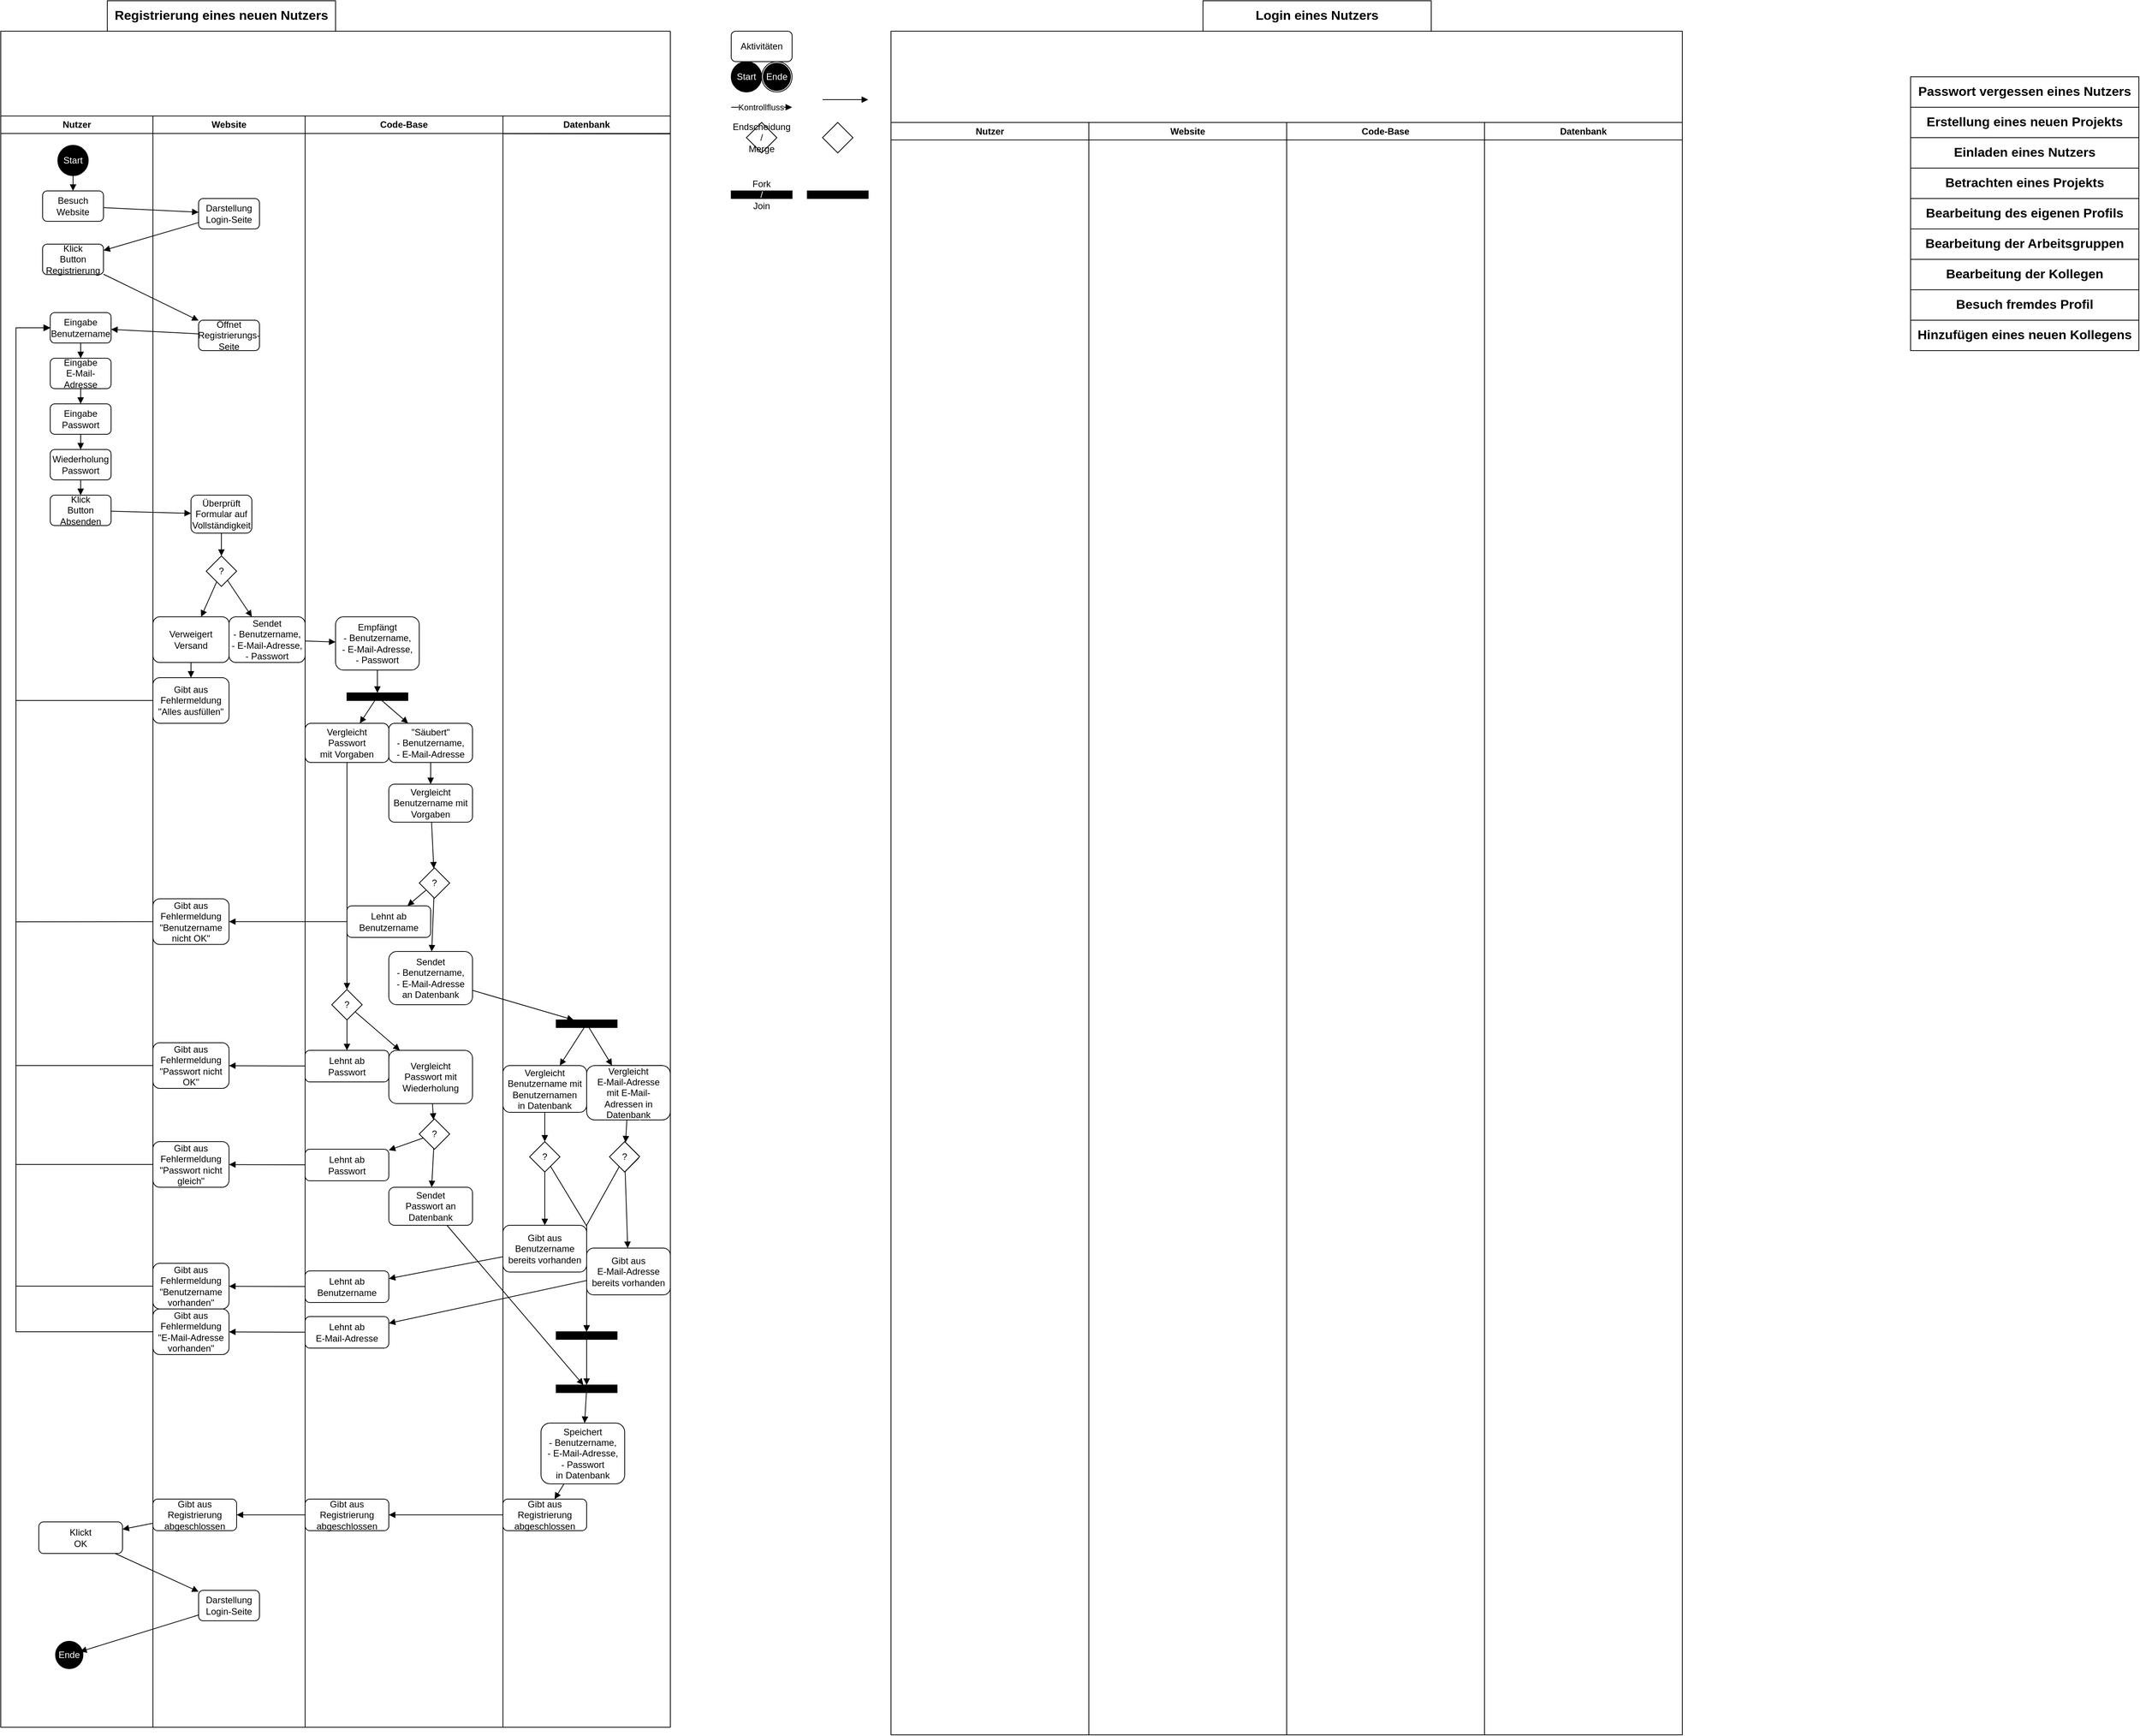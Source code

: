 <mxfile version="28.1.2">
  <diagram name="Seite-1" id="W-jbcQPk2gYaTExytXuP">
    <mxGraphModel dx="1678" dy="989" grid="1" gridSize="10" guides="1" tooltips="1" connect="1" arrows="1" fold="1" page="1" pageScale="1" pageWidth="4681" pageHeight="3300" math="0" shadow="0">
      <root>
        <mxCell id="0" />
        <mxCell id="1" parent="0" />
        <mxCell id="O-Zs-4ViEouHGhHspxsE-1" value="&lt;b&gt;&lt;font style=&quot;font-size: 17px;&quot;&gt;Registrierung eines neuen Nutzers&lt;/font&gt;&lt;/b&gt;" style="rounded=0;whiteSpace=wrap;html=1;" vertex="1" parent="1">
          <mxGeometry x="140" y="40" width="300" height="40" as="geometry" />
        </mxCell>
        <mxCell id="O-Zs-4ViEouHGhHspxsE-23" value="Aktivitäten" style="rounded=1;whiteSpace=wrap;html=1;" vertex="1" parent="1">
          <mxGeometry x="960" y="80" width="80" height="40" as="geometry" />
        </mxCell>
        <mxCell id="O-Zs-4ViEouHGhHspxsE-24" value="Start" style="ellipse;whiteSpace=wrap;html=1;aspect=fixed;strokeColor=#000000;fillColor=#000000;fontColor=light-dark(#ffffff, #ededed);" vertex="1" parent="1">
          <mxGeometry x="960" y="120" width="40" height="40" as="geometry" />
        </mxCell>
        <mxCell id="O-Zs-4ViEouHGhHspxsE-27" value="&lt;span style=&quot;color: rgb(255, 255, 255);&quot;&gt;Ende&lt;/span&gt;" style="ellipse;whiteSpace=wrap;html=1;aspect=fixed;fillColor=none;strokeWidth=1;container=1;" vertex="1" parent="1">
          <mxGeometry x="1000" y="120" width="40" height="40" as="geometry">
            <mxRectangle x="1000" y="160" width="70" height="30" as="alternateBounds" />
          </mxGeometry>
        </mxCell>
        <mxCell id="O-Zs-4ViEouHGhHspxsE-26" value="Ende" style="ellipse;whiteSpace=wrap;html=1;aspect=fixed;fillColor=#000000;fontColor=light-dark(#ffffff, #ededed);strokeWidth=7;" vertex="1" parent="O-Zs-4ViEouHGhHspxsE-27">
          <mxGeometry x="5" y="5" width="30" height="30" as="geometry" />
        </mxCell>
        <mxCell id="O-Zs-4ViEouHGhHspxsE-29" value="" style="endArrow=block;html=1;rounded=0;endFill=1;" edge="1" parent="1">
          <mxGeometry width="50" height="50" relative="1" as="geometry">
            <mxPoint x="960" y="180" as="sourcePoint" />
            <mxPoint x="1040" y="180" as="targetPoint" />
          </mxGeometry>
        </mxCell>
        <mxCell id="O-Zs-4ViEouHGhHspxsE-31" value="Kontrollfluss" style="edgeLabel;html=1;align=center;verticalAlign=middle;resizable=0;points=[];" vertex="1" connectable="0" parent="O-Zs-4ViEouHGhHspxsE-29">
          <mxGeometry x="-0.04" relative="1" as="geometry">
            <mxPoint as="offset" />
          </mxGeometry>
        </mxCell>
        <mxCell id="O-Zs-4ViEouHGhHspxsE-30" value="Endscheidung&lt;div&gt;/&lt;/div&gt;&lt;div&gt;Merge&lt;/div&gt;" style="rhombus;whiteSpace=wrap;html=1;" vertex="1" parent="1">
          <mxGeometry x="980" y="200" width="40" height="40" as="geometry" />
        </mxCell>
        <mxCell id="O-Zs-4ViEouHGhHspxsE-40" value="" style="whiteSpace=wrap;html=1;container=1;" vertex="1" parent="1">
          <mxGeometry y="80" width="840" height="2230" as="geometry" />
        </mxCell>
        <mxCell id="O-Zs-4ViEouHGhHspxsE-41" value="Nutzer" style="swimlane;whiteSpace=wrap;html=1;" vertex="1" parent="O-Zs-4ViEouHGhHspxsE-40">
          <mxGeometry y="111.5" width="200" height="2118.5" as="geometry" />
        </mxCell>
        <mxCell id="O-Zs-4ViEouHGhHspxsE-155" value="Start" style="ellipse;whiteSpace=wrap;html=1;aspect=fixed;strokeColor=#000000;fillColor=#000000;fontColor=light-dark(#ffffff, #ededed);" vertex="1" parent="O-Zs-4ViEouHGhHspxsE-41">
          <mxGeometry x="75" y="38.5" width="40" height="40" as="geometry" />
        </mxCell>
        <mxCell id="O-Zs-4ViEouHGhHspxsE-156" value="Besuch&lt;div&gt;Website&lt;/div&gt;" style="rounded=1;whiteSpace=wrap;html=1;" vertex="1" parent="O-Zs-4ViEouHGhHspxsE-41">
          <mxGeometry x="55" y="98.5" width="80" height="40" as="geometry" />
        </mxCell>
        <mxCell id="O-Zs-4ViEouHGhHspxsE-157" value="" style="endArrow=block;html=1;rounded=0;endFill=1;" edge="1" parent="O-Zs-4ViEouHGhHspxsE-41" source="O-Zs-4ViEouHGhHspxsE-155" target="O-Zs-4ViEouHGhHspxsE-156">
          <mxGeometry width="50" height="50" relative="1" as="geometry">
            <mxPoint x="885" y="238.5" as="sourcePoint" />
            <mxPoint x="965" y="238.5" as="targetPoint" />
          </mxGeometry>
        </mxCell>
        <mxCell id="O-Zs-4ViEouHGhHspxsE-158" value="Klick&lt;div&gt;Button Registrierung&lt;/div&gt;" style="rounded=1;whiteSpace=wrap;html=1;" vertex="1" parent="O-Zs-4ViEouHGhHspxsE-41">
          <mxGeometry x="55" y="168.5" width="80" height="40" as="geometry" />
        </mxCell>
        <mxCell id="O-Zs-4ViEouHGhHspxsE-159" value="Eingabe&lt;div&gt;Benutzername&lt;span style=&quot;color: rgba(0, 0, 0, 0); font-family: monospace; font-size: 0px; text-align: start; text-wrap-mode: nowrap; background-color: transparent;&quot;&gt;%3CmxGraphModel%3E%3Croot%3E%3CmxCell%20id%3D%220%22%2F%3E%3CmxCell%20id%3D%221%22%20parent%3D%220%22%2F%3E%3CmxCell%20id%3D%222%22%20value%3D%22Aktivit%C3%A4ten%22%20style%3D%22rounded%3D1%3BwhiteSpace%3Dwrap%3Bhtml%3D1%3B%22%20vertex%3D%221%22%20parent%3D%221%22%3E%3CmxGeometry%20x%3D%22960%22%20y%3D%2280%22%20width%3D%2280%22%20height%3D%2240%22%20as%3D%22geometry%22%2F%3E%3C%2FmxCell%3E%3C%2Froot%3E%3C%2FmxGraphModel%3E&lt;/span&gt;&lt;span style=&quot;color: rgba(0, 0, 0, 0); font-family: monospace; font-size: 0px; text-align: start; text-wrap-mode: nowrap; background-color: transparent;&quot;&gt;%3CmxGraphModel%3E%3Croot%3E%3CmxCell%20id%3D%220%22%2F%3E%3CmxCell%20id%3D%221%22%20parent%3D%220%22%2F%3E%3CmxCell%20id%3D%222%22%20value%3D%22Aktivit%C3%A4ten%22%20style%3D%22rounded%3D1%3BwhiteSpace%3Dwrap%3Bhtml%3D1%3B%22%20vertex%3D%221%22%20parent%3D%221%22%3E%3CmxGeometry%20x%3D%22960%22%20y%3D%2280%22%20width%3D%2280%22%20height%3D%2240%22%20as%3D%22geometry%22%2F%3E%3C%2FmxCell%3E%3C%2Froot%3E%3C%2FmxGraphModel%3E&lt;/span&gt;&lt;/div&gt;" style="rounded=1;whiteSpace=wrap;html=1;" vertex="1" parent="O-Zs-4ViEouHGhHspxsE-41">
          <mxGeometry x="65" y="258.5" width="80" height="40" as="geometry" />
        </mxCell>
        <mxCell id="O-Zs-4ViEouHGhHspxsE-160" value="Eingabe&lt;div&gt;E-Mail-Adresse&lt;/div&gt;" style="rounded=1;whiteSpace=wrap;html=1;" vertex="1" parent="O-Zs-4ViEouHGhHspxsE-41">
          <mxGeometry x="65" y="318.5" width="80" height="40" as="geometry" />
        </mxCell>
        <mxCell id="O-Zs-4ViEouHGhHspxsE-161" value="Eingabe&lt;div&gt;Passwort&lt;/div&gt;" style="rounded=1;whiteSpace=wrap;html=1;" vertex="1" parent="O-Zs-4ViEouHGhHspxsE-41">
          <mxGeometry x="65" y="378.5" width="80" height="40" as="geometry" />
        </mxCell>
        <mxCell id="O-Zs-4ViEouHGhHspxsE-162" value="Wiederholung&lt;div&gt;Passwort&lt;/div&gt;" style="rounded=1;whiteSpace=wrap;html=1;" vertex="1" parent="O-Zs-4ViEouHGhHspxsE-41">
          <mxGeometry x="65" y="438.5" width="80" height="40" as="geometry" />
        </mxCell>
        <mxCell id="O-Zs-4ViEouHGhHspxsE-163" value="Klick&lt;div&gt;Button&lt;/div&gt;&lt;div&gt;Absenden&lt;/div&gt;" style="rounded=1;whiteSpace=wrap;html=1;" vertex="1" parent="O-Zs-4ViEouHGhHspxsE-41">
          <mxGeometry x="65" y="498.5" width="80" height="40" as="geometry" />
        </mxCell>
        <mxCell id="O-Zs-4ViEouHGhHspxsE-164" value="" style="endArrow=block;html=1;rounded=0;endFill=1;" edge="1" parent="O-Zs-4ViEouHGhHspxsE-41" source="O-Zs-4ViEouHGhHspxsE-159" target="O-Zs-4ViEouHGhHspxsE-160">
          <mxGeometry width="50" height="50" relative="1" as="geometry">
            <mxPoint x="275" y="378.5" as="sourcePoint" />
            <mxPoint x="395" y="378.5" as="targetPoint" />
          </mxGeometry>
        </mxCell>
        <mxCell id="O-Zs-4ViEouHGhHspxsE-165" value="" style="endArrow=block;html=1;rounded=0;endFill=1;" edge="1" parent="O-Zs-4ViEouHGhHspxsE-41" source="O-Zs-4ViEouHGhHspxsE-160" target="O-Zs-4ViEouHGhHspxsE-161">
          <mxGeometry width="50" height="50" relative="1" as="geometry">
            <mxPoint x="225" y="388.5" as="sourcePoint" />
            <mxPoint x="345" y="388.5" as="targetPoint" />
          </mxGeometry>
        </mxCell>
        <mxCell id="O-Zs-4ViEouHGhHspxsE-166" value="" style="endArrow=block;html=1;rounded=0;endFill=1;" edge="1" parent="O-Zs-4ViEouHGhHspxsE-41" source="O-Zs-4ViEouHGhHspxsE-161" target="O-Zs-4ViEouHGhHspxsE-162">
          <mxGeometry width="50" height="50" relative="1" as="geometry">
            <mxPoint x="235" y="398.5" as="sourcePoint" />
            <mxPoint x="355" y="398.5" as="targetPoint" />
          </mxGeometry>
        </mxCell>
        <mxCell id="O-Zs-4ViEouHGhHspxsE-167" value="" style="endArrow=block;html=1;rounded=0;endFill=1;" edge="1" parent="O-Zs-4ViEouHGhHspxsE-41" source="O-Zs-4ViEouHGhHspxsE-162" target="O-Zs-4ViEouHGhHspxsE-163">
          <mxGeometry width="50" height="50" relative="1" as="geometry">
            <mxPoint x="255" y="478.5" as="sourcePoint" />
            <mxPoint x="375" y="478.5" as="targetPoint" />
          </mxGeometry>
        </mxCell>
        <mxCell id="O-Zs-4ViEouHGhHspxsE-280" value="Klickt&lt;div&gt;OK&lt;/div&gt;" style="rounded=1;whiteSpace=wrap;html=1;" vertex="1" parent="O-Zs-4ViEouHGhHspxsE-41">
          <mxGeometry x="50" y="1848.5" width="110" height="41.5" as="geometry" />
        </mxCell>
        <mxCell id="O-Zs-4ViEouHGhHspxsE-275" value="Ende" style="ellipse;whiteSpace=wrap;html=1;aspect=fixed;fillColor=#000000;fontColor=light-dark(#ffffff, #ededed);strokeWidth=7;" vertex="1" parent="O-Zs-4ViEouHGhHspxsE-41">
          <mxGeometry x="75" y="2008.5" width="30" height="30" as="geometry" />
        </mxCell>
        <mxCell id="O-Zs-4ViEouHGhHspxsE-42" value="Website" style="swimlane;whiteSpace=wrap;html=1;" vertex="1" parent="O-Zs-4ViEouHGhHspxsE-40">
          <mxGeometry x="200" y="111.5" width="200" height="2118.5" as="geometry" />
        </mxCell>
        <mxCell id="O-Zs-4ViEouHGhHspxsE-168" value="Darstellung&lt;div&gt;Login-Seite&lt;/div&gt;" style="rounded=1;whiteSpace=wrap;html=1;" vertex="1" parent="O-Zs-4ViEouHGhHspxsE-42">
          <mxGeometry x="60" y="108.5" width="80" height="40" as="geometry" />
        </mxCell>
        <mxCell id="O-Zs-4ViEouHGhHspxsE-170" value="Öffnet&lt;div&gt;Registrierungs-&lt;/div&gt;&lt;div&gt;Seite&lt;/div&gt;" style="rounded=1;whiteSpace=wrap;html=1;" vertex="1" parent="O-Zs-4ViEouHGhHspxsE-42">
          <mxGeometry x="60" y="268.5" width="80" height="40" as="geometry" />
        </mxCell>
        <mxCell id="O-Zs-4ViEouHGhHspxsE-176" value="Überprüft&lt;div&gt;Formular auf Vollständigkeit&lt;/div&gt;" style="rounded=1;whiteSpace=wrap;html=1;" vertex="1" parent="O-Zs-4ViEouHGhHspxsE-42">
          <mxGeometry x="50" y="498.5" width="80" height="50" as="geometry" />
        </mxCell>
        <mxCell id="O-Zs-4ViEouHGhHspxsE-177" value="?" style="rhombus;whiteSpace=wrap;html=1;" vertex="1" parent="O-Zs-4ViEouHGhHspxsE-42">
          <mxGeometry x="70" y="578.5" width="40" height="40" as="geometry" />
        </mxCell>
        <mxCell id="O-Zs-4ViEouHGhHspxsE-179" value="Verweigert&lt;div&gt;Versand&lt;/div&gt;" style="rounded=1;whiteSpace=wrap;html=1;" vertex="1" parent="O-Zs-4ViEouHGhHspxsE-42">
          <mxGeometry y="658.5" width="100" height="60" as="geometry" />
        </mxCell>
        <mxCell id="O-Zs-4ViEouHGhHspxsE-180" value="Gibt aus&lt;div&gt;Fehlermeldung&lt;/div&gt;&lt;div&gt;&quot;Alles ausfüllen&quot;&lt;/div&gt;" style="rounded=1;whiteSpace=wrap;html=1;" vertex="1" parent="O-Zs-4ViEouHGhHspxsE-42">
          <mxGeometry y="738.5" width="100" height="60" as="geometry" />
        </mxCell>
        <mxCell id="O-Zs-4ViEouHGhHspxsE-178" value="Sendet&lt;div&gt;- Benutzername,&lt;/div&gt;&lt;div&gt;- E-Mail-Adresse,&lt;/div&gt;&lt;div&gt;- Passwort&lt;/div&gt;" style="rounded=1;whiteSpace=wrap;html=1;" vertex="1" parent="O-Zs-4ViEouHGhHspxsE-42">
          <mxGeometry x="100" y="658.5" width="100" height="60" as="geometry" />
        </mxCell>
        <mxCell id="O-Zs-4ViEouHGhHspxsE-183" value="" style="endArrow=block;html=1;rounded=0;endFill=1;" edge="1" parent="O-Zs-4ViEouHGhHspxsE-42" source="O-Zs-4ViEouHGhHspxsE-176" target="O-Zs-4ViEouHGhHspxsE-177">
          <mxGeometry width="50" height="50" relative="1" as="geometry">
            <mxPoint x="280" y="538.5" as="sourcePoint" />
            <mxPoint x="400" y="538.5" as="targetPoint" />
          </mxGeometry>
        </mxCell>
        <mxCell id="O-Zs-4ViEouHGhHspxsE-184" value="" style="endArrow=block;html=1;rounded=0;endFill=1;" edge="1" parent="O-Zs-4ViEouHGhHspxsE-42" source="O-Zs-4ViEouHGhHspxsE-177" target="O-Zs-4ViEouHGhHspxsE-179">
          <mxGeometry width="50" height="50" relative="1" as="geometry">
            <mxPoint x="170" y="578.5" as="sourcePoint" />
            <mxPoint x="290" y="578.5" as="targetPoint" />
          </mxGeometry>
        </mxCell>
        <mxCell id="O-Zs-4ViEouHGhHspxsE-185" value="" style="endArrow=block;html=1;rounded=0;endFill=1;" edge="1" parent="O-Zs-4ViEouHGhHspxsE-42" source="O-Zs-4ViEouHGhHspxsE-177" target="O-Zs-4ViEouHGhHspxsE-178">
          <mxGeometry width="50" height="50" relative="1" as="geometry">
            <mxPoint x="190" y="568.5" as="sourcePoint" />
            <mxPoint x="310" y="568.5" as="targetPoint" />
          </mxGeometry>
        </mxCell>
        <mxCell id="O-Zs-4ViEouHGhHspxsE-186" value="" style="endArrow=block;html=1;rounded=0;endFill=1;" edge="1" parent="O-Zs-4ViEouHGhHspxsE-42" source="O-Zs-4ViEouHGhHspxsE-179" target="O-Zs-4ViEouHGhHspxsE-180">
          <mxGeometry width="50" height="50" relative="1" as="geometry">
            <mxPoint x="260" y="578.5" as="sourcePoint" />
            <mxPoint x="380" y="578.5" as="targetPoint" />
          </mxGeometry>
        </mxCell>
        <mxCell id="O-Zs-4ViEouHGhHspxsE-243" value="Gibt aus&lt;div&gt;Fehlermeldung&lt;/div&gt;&lt;div&gt;&quot;Benutzername nicht OK&quot;&lt;/div&gt;" style="rounded=1;whiteSpace=wrap;html=1;" vertex="1" parent="O-Zs-4ViEouHGhHspxsE-42">
          <mxGeometry y="1029.25" width="100" height="60" as="geometry" />
        </mxCell>
        <mxCell id="O-Zs-4ViEouHGhHspxsE-245" value="Gibt aus&lt;div&gt;Fehlermeldung&lt;/div&gt;&lt;div&gt;&quot;Passwort nicht OK&quot;&lt;/div&gt;" style="rounded=1;whiteSpace=wrap;html=1;" vertex="1" parent="O-Zs-4ViEouHGhHspxsE-42">
          <mxGeometry y="1218.5" width="100" height="60" as="geometry" />
        </mxCell>
        <mxCell id="O-Zs-4ViEouHGhHspxsE-247" value="Gibt aus&lt;div&gt;Fehlermeldung&lt;/div&gt;&lt;div&gt;&quot;Passwort nicht gleich&quot;&lt;/div&gt;" style="rounded=1;whiteSpace=wrap;html=1;" vertex="1" parent="O-Zs-4ViEouHGhHspxsE-42">
          <mxGeometry y="1348.5" width="100" height="60" as="geometry" />
        </mxCell>
        <mxCell id="O-Zs-4ViEouHGhHspxsE-251" value="Gibt aus&lt;div&gt;Fehlermeldung&lt;/div&gt;&lt;div&gt;&quot;Benutzername vorhanden&quot;&lt;/div&gt;" style="rounded=1;whiteSpace=wrap;html=1;" vertex="1" parent="O-Zs-4ViEouHGhHspxsE-42">
          <mxGeometry y="1508.5" width="100" height="60" as="geometry" />
        </mxCell>
        <mxCell id="O-Zs-4ViEouHGhHspxsE-252" value="Gibt aus&lt;div&gt;Fehlermeldung&lt;/div&gt;&lt;div&gt;&quot;E-Mail-Adresse vorhanden&quot;&lt;/div&gt;" style="rounded=1;whiteSpace=wrap;html=1;" vertex="1" parent="O-Zs-4ViEouHGhHspxsE-42">
          <mxGeometry y="1568.5" width="100" height="60" as="geometry" />
        </mxCell>
        <mxCell id="O-Zs-4ViEouHGhHspxsE-274" value="Gibt aus&lt;div&gt;Registrierung abgeschlossen&lt;/div&gt;" style="rounded=1;whiteSpace=wrap;html=1;" vertex="1" parent="O-Zs-4ViEouHGhHspxsE-42">
          <mxGeometry y="1818.5" width="110" height="41.5" as="geometry" />
        </mxCell>
        <mxCell id="O-Zs-4ViEouHGhHspxsE-43" value="Code-Base" style="swimlane;whiteSpace=wrap;html=1;" vertex="1" parent="O-Zs-4ViEouHGhHspxsE-40">
          <mxGeometry x="400" y="111.5" width="260" height="2118.5" as="geometry" />
        </mxCell>
        <mxCell id="O-Zs-4ViEouHGhHspxsE-181" value="Empfängt&lt;div&gt;- Benutzername,&lt;/div&gt;&lt;div&gt;- E-Mail-Adresse,&lt;/div&gt;&lt;div&gt;- Passwort&lt;/div&gt;" style="rounded=1;whiteSpace=wrap;html=1;" vertex="1" parent="O-Zs-4ViEouHGhHspxsE-43">
          <mxGeometry x="40" y="658.5" width="110" height="70" as="geometry" />
        </mxCell>
        <mxCell id="O-Zs-4ViEouHGhHspxsE-189" value="&quot;Säubert&quot;&lt;div&gt;- Benutzername,&lt;/div&gt;&lt;div&gt;- E-Mail-Adresse&lt;/div&gt;" style="rounded=1;whiteSpace=wrap;html=1;" vertex="1" parent="O-Zs-4ViEouHGhHspxsE-43">
          <mxGeometry x="110" y="798.5" width="110" height="51.5" as="geometry" />
        </mxCell>
        <mxCell id="O-Zs-4ViEouHGhHspxsE-193" value="Vergleicht&lt;div&gt;Passwort mit&amp;nbsp;&lt;span style=&quot;background-color: transparent; color: light-dark(rgb(0, 0, 0), rgb(255, 255, 255));&quot;&gt;Vorgaben&lt;/span&gt;&lt;/div&gt;" style="rounded=1;whiteSpace=wrap;html=1;" vertex="1" parent="O-Zs-4ViEouHGhHspxsE-43">
          <mxGeometry y="798.5" width="110" height="51.5" as="geometry" />
        </mxCell>
        <mxCell id="O-Zs-4ViEouHGhHspxsE-194" value="?" style="rhombus;whiteSpace=wrap;html=1;" vertex="1" parent="O-Zs-4ViEouHGhHspxsE-43">
          <mxGeometry x="35" y="1148.5" width="40" height="40" as="geometry" />
        </mxCell>
        <mxCell id="O-Zs-4ViEouHGhHspxsE-195" value="Lehnt ab&lt;div&gt;Passwort&lt;/div&gt;" style="rounded=1;whiteSpace=wrap;html=1;" vertex="1" parent="O-Zs-4ViEouHGhHspxsE-43">
          <mxGeometry y="1228.5" width="110" height="41.5" as="geometry" />
        </mxCell>
        <mxCell id="O-Zs-4ViEouHGhHspxsE-196" value="Vergleicht&lt;div&gt;Passwort mit Wiederholung&lt;/div&gt;" style="rounded=1;whiteSpace=wrap;html=1;" vertex="1" parent="O-Zs-4ViEouHGhHspxsE-43">
          <mxGeometry x="110" y="1228.5" width="110" height="70" as="geometry" />
        </mxCell>
        <mxCell id="O-Zs-4ViEouHGhHspxsE-197" value="?" style="rhombus;whiteSpace=wrap;html=1;" vertex="1" parent="O-Zs-4ViEouHGhHspxsE-43">
          <mxGeometry x="150" y="1318.5" width="40" height="40" as="geometry" />
        </mxCell>
        <mxCell id="O-Zs-4ViEouHGhHspxsE-198" value="Lehnt ab&lt;div&gt;Passwort&lt;/div&gt;" style="rounded=1;whiteSpace=wrap;html=1;" vertex="1" parent="O-Zs-4ViEouHGhHspxsE-43">
          <mxGeometry y="1358.5" width="110" height="41.5" as="geometry" />
        </mxCell>
        <mxCell id="O-Zs-4ViEouHGhHspxsE-205" value="" style="rounded=0;whiteSpace=wrap;html=1;fillColor=light-dark(#000000,#000000);" vertex="1" parent="O-Zs-4ViEouHGhHspxsE-43">
          <mxGeometry x="55" y="758.5" width="80" height="10" as="geometry" />
        </mxCell>
        <mxCell id="O-Zs-4ViEouHGhHspxsE-206" value="" style="endArrow=block;html=1;rounded=0;endFill=1;" edge="1" parent="O-Zs-4ViEouHGhHspxsE-43" source="O-Zs-4ViEouHGhHspxsE-181" target="O-Zs-4ViEouHGhHspxsE-205">
          <mxGeometry width="50" height="50" relative="1" as="geometry">
            <mxPoint x="290" y="718.5" as="sourcePoint" />
            <mxPoint x="330" y="719.5" as="targetPoint" />
          </mxGeometry>
        </mxCell>
        <mxCell id="O-Zs-4ViEouHGhHspxsE-207" value="" style="endArrow=block;html=1;rounded=0;endFill=1;" edge="1" parent="O-Zs-4ViEouHGhHspxsE-43" source="O-Zs-4ViEouHGhHspxsE-205" target="O-Zs-4ViEouHGhHspxsE-189">
          <mxGeometry width="50" height="50" relative="1" as="geometry">
            <mxPoint x="180" y="758.5" as="sourcePoint" />
            <mxPoint x="220" y="759.5" as="targetPoint" />
          </mxGeometry>
        </mxCell>
        <mxCell id="O-Zs-4ViEouHGhHspxsE-208" value="" style="endArrow=block;html=1;rounded=0;endFill=1;" edge="1" parent="O-Zs-4ViEouHGhHspxsE-43" source="O-Zs-4ViEouHGhHspxsE-205" target="O-Zs-4ViEouHGhHspxsE-193">
          <mxGeometry width="50" height="50" relative="1" as="geometry">
            <mxPoint x="160" y="768.5" as="sourcePoint" />
            <mxPoint x="200" y="769.5" as="targetPoint" />
          </mxGeometry>
        </mxCell>
        <mxCell id="O-Zs-4ViEouHGhHspxsE-209" value="" style="endArrow=block;html=1;rounded=0;endFill=1;" edge="1" parent="O-Zs-4ViEouHGhHspxsE-43" source="O-Zs-4ViEouHGhHspxsE-193" target="O-Zs-4ViEouHGhHspxsE-194">
          <mxGeometry width="50" height="50" relative="1" as="geometry">
            <mxPoint x="-90" y="948.5" as="sourcePoint" />
            <mxPoint x="-50" y="949.5" as="targetPoint" />
          </mxGeometry>
        </mxCell>
        <mxCell id="O-Zs-4ViEouHGhHspxsE-210" value="" style="endArrow=block;html=1;rounded=0;endFill=1;" edge="1" parent="O-Zs-4ViEouHGhHspxsE-43" source="O-Zs-4ViEouHGhHspxsE-194" target="O-Zs-4ViEouHGhHspxsE-195">
          <mxGeometry width="50" height="50" relative="1" as="geometry">
            <mxPoint x="110" y="928.5" as="sourcePoint" />
            <mxPoint x="150" y="929.5" as="targetPoint" />
          </mxGeometry>
        </mxCell>
        <mxCell id="O-Zs-4ViEouHGhHspxsE-211" value="" style="endArrow=block;html=1;rounded=0;endFill=1;" edge="1" parent="O-Zs-4ViEouHGhHspxsE-43" source="O-Zs-4ViEouHGhHspxsE-194" target="O-Zs-4ViEouHGhHspxsE-196">
          <mxGeometry width="50" height="50" relative="1" as="geometry">
            <mxPoint x="140" y="918.5" as="sourcePoint" />
            <mxPoint x="180" y="919.5" as="targetPoint" />
          </mxGeometry>
        </mxCell>
        <mxCell id="O-Zs-4ViEouHGhHspxsE-212" value="" style="endArrow=block;html=1;rounded=0;endFill=1;" edge="1" parent="O-Zs-4ViEouHGhHspxsE-43" source="O-Zs-4ViEouHGhHspxsE-196" target="O-Zs-4ViEouHGhHspxsE-197">
          <mxGeometry width="50" height="50" relative="1" as="geometry">
            <mxPoint x="130" y="898.5" as="sourcePoint" />
            <mxPoint x="170" y="899.5" as="targetPoint" />
          </mxGeometry>
        </mxCell>
        <mxCell id="O-Zs-4ViEouHGhHspxsE-213" value="" style="endArrow=block;html=1;rounded=0;endFill=1;" edge="1" parent="O-Zs-4ViEouHGhHspxsE-43" source="O-Zs-4ViEouHGhHspxsE-197" target="O-Zs-4ViEouHGhHspxsE-198">
          <mxGeometry width="50" height="50" relative="1" as="geometry">
            <mxPoint x="-100" y="998.5" as="sourcePoint" />
            <mxPoint x="-60" y="999.5" as="targetPoint" />
          </mxGeometry>
        </mxCell>
        <mxCell id="O-Zs-4ViEouHGhHspxsE-222" value="Vergleicht&lt;div&gt;Benutzername mit Vorgaben&lt;/div&gt;" style="rounded=1;whiteSpace=wrap;html=1;" vertex="1" parent="O-Zs-4ViEouHGhHspxsE-43">
          <mxGeometry x="110" y="878.5" width="110" height="50" as="geometry" />
        </mxCell>
        <mxCell id="O-Zs-4ViEouHGhHspxsE-220" value="Lehnt ab&lt;div&gt;Benutzername&lt;/div&gt;" style="rounded=1;whiteSpace=wrap;html=1;" vertex="1" parent="O-Zs-4ViEouHGhHspxsE-43">
          <mxGeometry x="55" y="1038.5" width="110" height="41.5" as="geometry" />
        </mxCell>
        <mxCell id="O-Zs-4ViEouHGhHspxsE-218" value="Sendet&lt;div&gt;- Benutzername,&lt;/div&gt;&lt;div&gt;- E-Mail-Adresse&lt;/div&gt;&lt;div&gt;an Datenbank&lt;/div&gt;" style="rounded=1;whiteSpace=wrap;html=1;" vertex="1" parent="O-Zs-4ViEouHGhHspxsE-43">
          <mxGeometry x="110" y="1098.5" width="110" height="70" as="geometry" />
        </mxCell>
        <mxCell id="O-Zs-4ViEouHGhHspxsE-224" value="" style="endArrow=block;html=1;rounded=0;endFill=1;" edge="1" parent="O-Zs-4ViEouHGhHspxsE-43" source="O-Zs-4ViEouHGhHspxsE-189" target="O-Zs-4ViEouHGhHspxsE-222">
          <mxGeometry width="50" height="50" relative="1" as="geometry">
            <mxPoint x="590" y="968.5" as="sourcePoint" />
            <mxPoint x="648" y="1019.5" as="targetPoint" />
          </mxGeometry>
        </mxCell>
        <mxCell id="O-Zs-4ViEouHGhHspxsE-241" value="Lehnt ab&lt;div&gt;Benutzername&lt;/div&gt;" style="rounded=1;whiteSpace=wrap;html=1;" vertex="1" parent="O-Zs-4ViEouHGhHspxsE-43">
          <mxGeometry y="1518.5" width="110" height="41.5" as="geometry" />
        </mxCell>
        <mxCell id="O-Zs-4ViEouHGhHspxsE-242" value="Lehnt ab&lt;div&gt;E-Mail-Adresse&lt;/div&gt;" style="rounded=1;whiteSpace=wrap;html=1;" vertex="1" parent="O-Zs-4ViEouHGhHspxsE-43">
          <mxGeometry y="1578.5" width="110" height="41.5" as="geometry" />
        </mxCell>
        <mxCell id="O-Zs-4ViEouHGhHspxsE-261" value="Sendet&lt;div&gt;Passwort an Datenbank&lt;/div&gt;" style="rounded=1;whiteSpace=wrap;html=1;" vertex="1" parent="O-Zs-4ViEouHGhHspxsE-43">
          <mxGeometry x="110" y="1408.5" width="110" height="50" as="geometry" />
        </mxCell>
        <mxCell id="O-Zs-4ViEouHGhHspxsE-262" value="" style="endArrow=block;html=1;rounded=0;endFill=1;" edge="1" parent="O-Zs-4ViEouHGhHspxsE-43" source="O-Zs-4ViEouHGhHspxsE-197" target="O-Zs-4ViEouHGhHspxsE-261">
          <mxGeometry width="50" height="50" relative="1" as="geometry">
            <mxPoint x="580" y="1348.5" as="sourcePoint" />
            <mxPoint x="638" y="1399.5" as="targetPoint" />
          </mxGeometry>
        </mxCell>
        <mxCell id="O-Zs-4ViEouHGhHspxsE-273" value="Gibt aus&lt;div&gt;Registrierung abgeschlossen&lt;/div&gt;" style="rounded=1;whiteSpace=wrap;html=1;" vertex="1" parent="O-Zs-4ViEouHGhHspxsE-43">
          <mxGeometry y="1818.5" width="110" height="41.5" as="geometry" />
        </mxCell>
        <mxCell id="O-Zs-4ViEouHGhHspxsE-175" value="" style="endArrow=block;html=1;rounded=0;endFill=1;" edge="1" parent="O-Zs-4ViEouHGhHspxsE-40" source="O-Zs-4ViEouHGhHspxsE-170" target="O-Zs-4ViEouHGhHspxsE-159">
          <mxGeometry width="50" height="50" relative="1" as="geometry">
            <mxPoint x="915" y="440" as="sourcePoint" />
            <mxPoint x="145" y="400" as="targetPoint" />
          </mxGeometry>
        </mxCell>
        <mxCell id="O-Zs-4ViEouHGhHspxsE-174" value="" style="endArrow=block;html=1;rounded=0;endFill=1;" edge="1" parent="O-Zs-4ViEouHGhHspxsE-40" target="O-Zs-4ViEouHGhHspxsE-170" source="O-Zs-4ViEouHGhHspxsE-158">
          <mxGeometry width="50" height="50" relative="1" as="geometry">
            <mxPoint x="135" y="311.905" as="sourcePoint" />
            <mxPoint x="225" y="370" as="targetPoint" />
          </mxGeometry>
        </mxCell>
        <mxCell id="O-Zs-4ViEouHGhHspxsE-173" value="" style="endArrow=block;html=1;rounded=0;endFill=1;" edge="1" parent="O-Zs-4ViEouHGhHspxsE-40" source="O-Zs-4ViEouHGhHspxsE-168" target="O-Zs-4ViEouHGhHspxsE-158">
          <mxGeometry width="50" height="50" relative="1" as="geometry">
            <mxPoint x="825" y="330" as="sourcePoint" />
            <mxPoint x="135" y="296" as="targetPoint" />
          </mxGeometry>
        </mxCell>
        <mxCell id="O-Zs-4ViEouHGhHspxsE-172" value="" style="endArrow=block;html=1;rounded=0;endFill=1;" edge="1" parent="O-Zs-4ViEouHGhHspxsE-40" target="O-Zs-4ViEouHGhHspxsE-168" source="O-Zs-4ViEouHGhHspxsE-156">
          <mxGeometry width="50" height="50" relative="1" as="geometry">
            <mxPoint x="135" y="240" as="sourcePoint" />
            <mxPoint x="835" y="310" as="targetPoint" />
          </mxGeometry>
        </mxCell>
        <mxCell id="O-Zs-4ViEouHGhHspxsE-182" value="" style="endArrow=block;html=1;rounded=0;endFill=1;" edge="1" parent="O-Zs-4ViEouHGhHspxsE-40" source="O-Zs-4ViEouHGhHspxsE-163" target="O-Zs-4ViEouHGhHspxsE-176">
          <mxGeometry width="50" height="50" relative="1" as="geometry">
            <mxPoint x="90" y="720" as="sourcePoint" />
            <mxPoint x="210" y="720" as="targetPoint" />
          </mxGeometry>
        </mxCell>
        <mxCell id="O-Zs-4ViEouHGhHspxsE-187" value="" style="endArrow=block;html=1;rounded=0;endFill=1;" edge="1" parent="O-Zs-4ViEouHGhHspxsE-40" source="O-Zs-4ViEouHGhHspxsE-180" target="O-Zs-4ViEouHGhHspxsE-159">
          <mxGeometry width="50" height="50" relative="1" as="geometry">
            <mxPoint x="440" y="700" as="sourcePoint" />
            <mxPoint x="560" y="700" as="targetPoint" />
            <Array as="points">
              <mxPoint x="20" y="880" />
              <mxPoint x="20" y="390" />
            </Array>
          </mxGeometry>
        </mxCell>
        <mxCell id="O-Zs-4ViEouHGhHspxsE-188" value="" style="endArrow=block;html=1;rounded=0;endFill=1;" edge="1" parent="O-Zs-4ViEouHGhHspxsE-40" source="O-Zs-4ViEouHGhHspxsE-178" target="O-Zs-4ViEouHGhHspxsE-181">
          <mxGeometry width="50" height="50" relative="1" as="geometry">
            <mxPoint x="480" y="670" as="sourcePoint" />
            <mxPoint x="600" y="670" as="targetPoint" />
          </mxGeometry>
        </mxCell>
        <mxCell id="O-Zs-4ViEouHGhHspxsE-244" value="" style="endArrow=block;html=1;rounded=0;endFill=1;" edge="1" parent="O-Zs-4ViEouHGhHspxsE-40" source="O-Zs-4ViEouHGhHspxsE-220" target="O-Zs-4ViEouHGhHspxsE-243">
          <mxGeometry width="50" height="50" relative="1" as="geometry">
            <mxPoint x="960" y="1140" as="sourcePoint" />
            <mxPoint x="1018" y="1191" as="targetPoint" />
          </mxGeometry>
        </mxCell>
        <mxCell id="O-Zs-4ViEouHGhHspxsE-246" value="" style="endArrow=block;html=1;rounded=0;endFill=1;" edge="1" parent="O-Zs-4ViEouHGhHspxsE-40" source="O-Zs-4ViEouHGhHspxsE-195" target="O-Zs-4ViEouHGhHspxsE-245">
          <mxGeometry width="50" height="50" relative="1" as="geometry">
            <mxPoint x="1020" y="1310" as="sourcePoint" />
            <mxPoint x="1078" y="1361" as="targetPoint" />
          </mxGeometry>
        </mxCell>
        <mxCell id="O-Zs-4ViEouHGhHspxsE-248" value="" style="endArrow=block;html=1;rounded=0;endFill=1;" edge="1" parent="O-Zs-4ViEouHGhHspxsE-40" source="O-Zs-4ViEouHGhHspxsE-198" target="O-Zs-4ViEouHGhHspxsE-247">
          <mxGeometry width="50" height="50" relative="1" as="geometry">
            <mxPoint x="1030" y="1460" as="sourcePoint" />
            <mxPoint x="1088" y="1511" as="targetPoint" />
          </mxGeometry>
        </mxCell>
        <mxCell id="O-Zs-4ViEouHGhHspxsE-253" value="" style="endArrow=block;html=1;rounded=0;endFill=1;" edge="1" parent="O-Zs-4ViEouHGhHspxsE-40" source="O-Zs-4ViEouHGhHspxsE-241" target="O-Zs-4ViEouHGhHspxsE-251">
          <mxGeometry width="50" height="50" relative="1" as="geometry">
            <mxPoint x="1020" y="1560" as="sourcePoint" />
            <mxPoint x="1078" y="1611" as="targetPoint" />
          </mxGeometry>
        </mxCell>
        <mxCell id="O-Zs-4ViEouHGhHspxsE-254" value="" style="endArrow=block;html=1;rounded=0;endFill=1;" edge="1" parent="O-Zs-4ViEouHGhHspxsE-40" source="O-Zs-4ViEouHGhHspxsE-242" target="O-Zs-4ViEouHGhHspxsE-252">
          <mxGeometry width="50" height="50" relative="1" as="geometry">
            <mxPoint x="990" y="1600" as="sourcePoint" />
            <mxPoint x="1048" y="1651" as="targetPoint" />
          </mxGeometry>
        </mxCell>
        <mxCell id="O-Zs-4ViEouHGhHspxsE-255" value="" style="endArrow=block;html=1;rounded=0;endFill=1;" edge="1" parent="O-Zs-4ViEouHGhHspxsE-40" source="O-Zs-4ViEouHGhHspxsE-252" target="O-Zs-4ViEouHGhHspxsE-159">
          <mxGeometry width="50" height="50" relative="1" as="geometry">
            <mxPoint x="-320" y="1400" as="sourcePoint" />
            <mxPoint x="-262" y="1451" as="targetPoint" />
            <Array as="points">
              <mxPoint x="20" y="1710" />
              <mxPoint x="20" y="390" />
            </Array>
          </mxGeometry>
        </mxCell>
        <mxCell id="O-Zs-4ViEouHGhHspxsE-256" value="" style="endArrow=block;html=1;rounded=0;endFill=1;" edge="1" parent="O-Zs-4ViEouHGhHspxsE-40" source="O-Zs-4ViEouHGhHspxsE-251" target="O-Zs-4ViEouHGhHspxsE-159">
          <mxGeometry width="50" height="50" relative="1" as="geometry">
            <mxPoint x="-200" y="1620" as="sourcePoint" />
            <mxPoint x="-142" y="1671" as="targetPoint" />
            <Array as="points">
              <mxPoint x="20" y="1650" />
              <mxPoint x="20" y="390" />
            </Array>
          </mxGeometry>
        </mxCell>
        <mxCell id="O-Zs-4ViEouHGhHspxsE-257" value="" style="endArrow=block;html=1;rounded=0;endFill=1;" edge="1" parent="O-Zs-4ViEouHGhHspxsE-40" source="O-Zs-4ViEouHGhHspxsE-247" target="O-Zs-4ViEouHGhHspxsE-159">
          <mxGeometry width="50" height="50" relative="1" as="geometry">
            <mxPoint x="-210" y="1650" as="sourcePoint" />
            <mxPoint x="-210" y="670" as="targetPoint" />
            <Array as="points">
              <mxPoint x="20" y="1490" />
              <mxPoint x="20" y="390" />
            </Array>
          </mxGeometry>
        </mxCell>
        <mxCell id="O-Zs-4ViEouHGhHspxsE-258" value="" style="endArrow=block;html=1;rounded=0;endFill=1;" edge="1" parent="O-Zs-4ViEouHGhHspxsE-40" source="O-Zs-4ViEouHGhHspxsE-245" target="O-Zs-4ViEouHGhHspxsE-159">
          <mxGeometry width="50" height="50" relative="1" as="geometry">
            <mxPoint x="-200" y="1370" as="sourcePoint" />
            <mxPoint x="-142" y="1421" as="targetPoint" />
            <Array as="points">
              <mxPoint x="20" y="1360" />
              <mxPoint x="20" y="390" />
            </Array>
          </mxGeometry>
        </mxCell>
        <mxCell id="O-Zs-4ViEouHGhHspxsE-259" value="" style="endArrow=block;html=1;rounded=0;endFill=1;" edge="1" parent="O-Zs-4ViEouHGhHspxsE-40" source="O-Zs-4ViEouHGhHspxsE-243" target="O-Zs-4ViEouHGhHspxsE-159">
          <mxGeometry width="50" height="50" relative="1" as="geometry">
            <mxPoint x="-270" y="1200" as="sourcePoint" />
            <mxPoint x="-212" y="1251" as="targetPoint" />
            <Array as="points">
              <mxPoint x="20" y="1171" />
              <mxPoint x="20" y="390" />
            </Array>
          </mxGeometry>
        </mxCell>
        <mxCell id="O-Zs-4ViEouHGhHspxsE-278" value="" style="endArrow=block;html=1;rounded=0;endFill=1;" edge="1" parent="O-Zs-4ViEouHGhHspxsE-40" source="O-Zs-4ViEouHGhHspxsE-273" target="O-Zs-4ViEouHGhHspxsE-274">
          <mxGeometry width="50" height="50" relative="1" as="geometry">
            <mxPoint x="940" y="1960" as="sourcePoint" />
            <mxPoint x="998" y="2011" as="targetPoint" />
          </mxGeometry>
        </mxCell>
        <mxCell id="O-Zs-4ViEouHGhHspxsE-279" value="" style="endArrow=block;html=1;rounded=0;endFill=1;" edge="1" parent="O-Zs-4ViEouHGhHspxsE-40" source="O-Zs-4ViEouHGhHspxsE-274" target="O-Zs-4ViEouHGhHspxsE-280">
          <mxGeometry width="50" height="50" relative="1" as="geometry">
            <mxPoint x="950" y="1940" as="sourcePoint" />
            <mxPoint x="1008" y="1991" as="targetPoint" />
          </mxGeometry>
        </mxCell>
        <mxCell id="O-Zs-4ViEouHGhHspxsE-54" value="" style="endArrow=block;html=1;rounded=0;endFill=1;" edge="1" parent="1">
          <mxGeometry width="50" height="50" relative="1" as="geometry">
            <mxPoint x="1080" y="170" as="sourcePoint" />
            <mxPoint x="1140" y="170" as="targetPoint" />
          </mxGeometry>
        </mxCell>
        <mxCell id="O-Zs-4ViEouHGhHspxsE-201" value="Fork&lt;div&gt;&lt;font style=&quot;color: light-dark(rgb(255, 255, 255), rgb(237, 237, 237));&quot;&gt;/&lt;/font&gt;&lt;/div&gt;&lt;div&gt;Join&lt;/div&gt;" style="rounded=0;whiteSpace=wrap;html=1;fillColor=light-dark(#000000,#000000);" vertex="1" parent="1">
          <mxGeometry x="960" y="290" width="80" height="10" as="geometry" />
        </mxCell>
        <mxCell id="O-Zs-4ViEouHGhHspxsE-204" value="" style="rounded=0;whiteSpace=wrap;html=1;fillColor=light-dark(#000000,#000000);" vertex="1" parent="1">
          <mxGeometry x="1060" y="290" width="80" height="10" as="geometry" />
        </mxCell>
        <mxCell id="O-Zs-4ViEouHGhHspxsE-223" value="?" style="rhombus;whiteSpace=wrap;html=1;" vertex="1" parent="1">
          <mxGeometry x="550" y="1180" width="40" height="40" as="geometry" />
        </mxCell>
        <mxCell id="O-Zs-4ViEouHGhHspxsE-225" value="" style="endArrow=block;html=1;rounded=0;endFill=1;" edge="1" parent="1" source="O-Zs-4ViEouHGhHspxsE-222" target="O-Zs-4ViEouHGhHspxsE-223">
          <mxGeometry width="50" height="50" relative="1" as="geometry">
            <mxPoint x="1010" y="1160" as="sourcePoint" />
            <mxPoint x="1068" y="1211" as="targetPoint" />
          </mxGeometry>
        </mxCell>
        <mxCell id="O-Zs-4ViEouHGhHspxsE-226" value="" style="endArrow=block;html=1;rounded=0;endFill=1;" edge="1" parent="1" source="O-Zs-4ViEouHGhHspxsE-223" target="O-Zs-4ViEouHGhHspxsE-220">
          <mxGeometry width="50" height="50" relative="1" as="geometry">
            <mxPoint x="930" y="1230" as="sourcePoint" />
            <mxPoint x="988" y="1281" as="targetPoint" />
          </mxGeometry>
        </mxCell>
        <mxCell id="O-Zs-4ViEouHGhHspxsE-227" value="" style="endArrow=block;html=1;rounded=0;endFill=1;" edge="1" parent="1" source="O-Zs-4ViEouHGhHspxsE-223" target="O-Zs-4ViEouHGhHspxsE-218">
          <mxGeometry width="50" height="50" relative="1" as="geometry">
            <mxPoint x="1020" y="1240" as="sourcePoint" />
            <mxPoint x="1078" y="1291" as="targetPoint" />
          </mxGeometry>
        </mxCell>
        <mxCell id="O-Zs-4ViEouHGhHspxsE-281" value="Darstellung&lt;div&gt;Login-Seite&lt;/div&gt;" style="rounded=1;whiteSpace=wrap;html=1;" vertex="1" parent="1">
          <mxGeometry x="260" y="2130" width="80" height="40" as="geometry" />
        </mxCell>
        <mxCell id="O-Zs-4ViEouHGhHspxsE-282" value="" style="endArrow=block;html=1;rounded=0;endFill=1;" edge="1" parent="1" source="O-Zs-4ViEouHGhHspxsE-280" target="O-Zs-4ViEouHGhHspxsE-281">
          <mxGeometry width="50" height="50" relative="1" as="geometry">
            <mxPoint x="960" y="2050" as="sourcePoint" />
            <mxPoint x="1018" y="2101" as="targetPoint" />
          </mxGeometry>
        </mxCell>
        <mxCell id="O-Zs-4ViEouHGhHspxsE-283" value="" style="endArrow=block;html=1;rounded=0;endFill=1;" edge="1" parent="1" source="O-Zs-4ViEouHGhHspxsE-281" target="O-Zs-4ViEouHGhHspxsE-275">
          <mxGeometry width="50" height="50" relative="1" as="geometry">
            <mxPoint x="1000" y="2120" as="sourcePoint" />
            <mxPoint x="110" y="2370" as="targetPoint" />
          </mxGeometry>
        </mxCell>
        <mxCell id="O-Zs-4ViEouHGhHspxsE-285" value="" style="rhombus;whiteSpace=wrap;html=1;" vertex="1" parent="1">
          <mxGeometry x="1080" y="200" width="40" height="40" as="geometry" />
        </mxCell>
        <mxCell id="O-Zs-4ViEouHGhHspxsE-44" value="Datenbank" style="swimlane;whiteSpace=wrap;html=1;startSize=23;fillColor=light-dark(#FFFFFF,#FFFFFF);fillStyle=solid;" vertex="1" parent="1">
          <mxGeometry x="660" y="191.5" width="220" height="2118.5" as="geometry" />
        </mxCell>
        <mxCell id="O-Zs-4ViEouHGhHspxsE-286" value="" style="rounded=0;whiteSpace=wrap;html=1;strokeWidth=0;strokeColor=none;" vertex="1" parent="O-Zs-4ViEouHGhHspxsE-44">
          <mxGeometry x="180" y="23.5" width="40" height="2095" as="geometry" />
        </mxCell>
        <mxCell id="O-Zs-4ViEouHGhHspxsE-216" value="Vergleicht&lt;div&gt;Benutzername mit Benutzernamen in&amp;nbsp;&lt;span style=&quot;background-color: transparent; color: light-dark(rgb(0, 0, 0), rgb(255, 255, 255));&quot;&gt;Datenbank&lt;/span&gt;&lt;/div&gt;" style="rounded=1;whiteSpace=wrap;html=1;" vertex="1" parent="O-Zs-4ViEouHGhHspxsE-44">
          <mxGeometry y="1248.5" width="110" height="61.5" as="geometry" />
        </mxCell>
        <mxCell id="O-Zs-4ViEouHGhHspxsE-217" value="Vergleicht&lt;div&gt;E-Mail-Adresse&lt;/div&gt;&lt;div&gt;mit E-Mail-Adressen in Datenbank&lt;/div&gt;" style="rounded=1;whiteSpace=wrap;html=1;" vertex="1" parent="O-Zs-4ViEouHGhHspxsE-44">
          <mxGeometry x="110" y="1248.5" width="110" height="71.5" as="geometry" />
        </mxCell>
        <mxCell id="O-Zs-4ViEouHGhHspxsE-219" value="?" style="rhombus;whiteSpace=wrap;html=1;" vertex="1" parent="O-Zs-4ViEouHGhHspxsE-44">
          <mxGeometry x="35" y="1348.5" width="40" height="40" as="geometry" />
        </mxCell>
        <mxCell id="O-Zs-4ViEouHGhHspxsE-229" value="" style="rounded=0;whiteSpace=wrap;html=1;fillColor=light-dark(#000000,#000000);" vertex="1" parent="O-Zs-4ViEouHGhHspxsE-44">
          <mxGeometry x="70" y="1188.5" width="80" height="10" as="geometry" />
        </mxCell>
        <mxCell id="O-Zs-4ViEouHGhHspxsE-231" value="" style="endArrow=block;html=1;rounded=0;endFill=1;" edge="1" parent="O-Zs-4ViEouHGhHspxsE-44" source="O-Zs-4ViEouHGhHspxsE-229" target="O-Zs-4ViEouHGhHspxsE-216">
          <mxGeometry width="50" height="50" relative="1" as="geometry">
            <mxPoint x="310" y="1218.5" as="sourcePoint" />
            <mxPoint x="368" y="1269.5" as="targetPoint" />
          </mxGeometry>
        </mxCell>
        <mxCell id="O-Zs-4ViEouHGhHspxsE-232" value="" style="endArrow=block;html=1;rounded=0;endFill=1;" edge="1" parent="O-Zs-4ViEouHGhHspxsE-44" source="O-Zs-4ViEouHGhHspxsE-229" target="O-Zs-4ViEouHGhHspxsE-217">
          <mxGeometry width="50" height="50" relative="1" as="geometry">
            <mxPoint x="300" y="1238.5" as="sourcePoint" />
            <mxPoint x="358" y="1289.5" as="targetPoint" />
          </mxGeometry>
        </mxCell>
        <mxCell id="O-Zs-4ViEouHGhHspxsE-233" value="" style="endArrow=block;html=1;rounded=0;endFill=1;" edge="1" parent="O-Zs-4ViEouHGhHspxsE-44" source="O-Zs-4ViEouHGhHspxsE-216" target="O-Zs-4ViEouHGhHspxsE-219">
          <mxGeometry width="50" height="50" relative="1" as="geometry">
            <mxPoint x="310" y="1278.5" as="sourcePoint" />
            <mxPoint x="368" y="1329.5" as="targetPoint" />
          </mxGeometry>
        </mxCell>
        <mxCell id="O-Zs-4ViEouHGhHspxsE-234" value="Gibt aus&lt;div&gt;Benutzername bereits vorhanden&lt;/div&gt;" style="rounded=1;whiteSpace=wrap;html=1;" vertex="1" parent="O-Zs-4ViEouHGhHspxsE-44">
          <mxGeometry y="1458.5" width="110" height="61.5" as="geometry" />
        </mxCell>
        <mxCell id="O-Zs-4ViEouHGhHspxsE-236" value="?" style="rhombus;whiteSpace=wrap;html=1;" vertex="1" parent="O-Zs-4ViEouHGhHspxsE-44">
          <mxGeometry x="140" y="1348.5" width="40" height="40" as="geometry" />
        </mxCell>
        <mxCell id="O-Zs-4ViEouHGhHspxsE-235" value="Gibt aus&lt;div&gt;E-Mail-Adresse bereits vorhanden&lt;/div&gt;" style="rounded=1;whiteSpace=wrap;html=1;" vertex="1" parent="O-Zs-4ViEouHGhHspxsE-44">
          <mxGeometry x="110" y="1488.5" width="110" height="61.5" as="geometry" />
        </mxCell>
        <mxCell id="O-Zs-4ViEouHGhHspxsE-237" value="" style="endArrow=block;html=1;rounded=0;endFill=1;" edge="1" parent="O-Zs-4ViEouHGhHspxsE-44" source="O-Zs-4ViEouHGhHspxsE-219" target="O-Zs-4ViEouHGhHspxsE-234">
          <mxGeometry width="50" height="50" relative="1" as="geometry">
            <mxPoint x="290" y="1448.5" as="sourcePoint" />
            <mxPoint x="348" y="1499.5" as="targetPoint" />
          </mxGeometry>
        </mxCell>
        <mxCell id="O-Zs-4ViEouHGhHspxsE-238" value="" style="endArrow=block;html=1;rounded=0;endFill=1;" edge="1" parent="O-Zs-4ViEouHGhHspxsE-44" source="O-Zs-4ViEouHGhHspxsE-217" target="O-Zs-4ViEouHGhHspxsE-236">
          <mxGeometry width="50" height="50" relative="1" as="geometry">
            <mxPoint x="350" y="1408.5" as="sourcePoint" />
            <mxPoint x="408" y="1459.5" as="targetPoint" />
          </mxGeometry>
        </mxCell>
        <mxCell id="O-Zs-4ViEouHGhHspxsE-239" value="" style="endArrow=block;html=1;rounded=0;endFill=1;" edge="1" parent="O-Zs-4ViEouHGhHspxsE-44" source="O-Zs-4ViEouHGhHspxsE-236" target="O-Zs-4ViEouHGhHspxsE-235">
          <mxGeometry width="50" height="50" relative="1" as="geometry">
            <mxPoint x="310" y="1478.5" as="sourcePoint" />
            <mxPoint x="368" y="1529.5" as="targetPoint" />
          </mxGeometry>
        </mxCell>
        <mxCell id="O-Zs-4ViEouHGhHspxsE-260" value="" style="rounded=0;whiteSpace=wrap;html=1;fillColor=light-dark(#000000,#000000);" vertex="1" parent="O-Zs-4ViEouHGhHspxsE-44">
          <mxGeometry x="70" y="1598.5" width="80" height="10" as="geometry" />
        </mxCell>
        <mxCell id="O-Zs-4ViEouHGhHspxsE-264" value="" style="rounded=0;whiteSpace=wrap;html=1;fillColor=light-dark(#000000,#000000);" vertex="1" parent="O-Zs-4ViEouHGhHspxsE-44">
          <mxGeometry x="70" y="1668.5" width="80" height="10" as="geometry" />
        </mxCell>
        <mxCell id="O-Zs-4ViEouHGhHspxsE-265" value="" style="endArrow=block;html=1;rounded=0;endFill=1;" edge="1" parent="O-Zs-4ViEouHGhHspxsE-44" source="O-Zs-4ViEouHGhHspxsE-219" target="O-Zs-4ViEouHGhHspxsE-260">
          <mxGeometry width="50" height="50" relative="1" as="geometry">
            <mxPoint x="330" y="1408.5" as="sourcePoint" />
            <mxPoint x="290" y="1608.5" as="targetPoint" />
            <Array as="points">
              <mxPoint x="110" y="1459.5" />
            </Array>
          </mxGeometry>
        </mxCell>
        <mxCell id="O-Zs-4ViEouHGhHspxsE-266" value="" style="endArrow=block;html=1;rounded=0;endFill=1;" edge="1" parent="O-Zs-4ViEouHGhHspxsE-44" source="O-Zs-4ViEouHGhHspxsE-236" target="O-Zs-4ViEouHGhHspxsE-260">
          <mxGeometry width="50" height="50" relative="1" as="geometry">
            <mxPoint x="280" y="1448.5" as="sourcePoint" />
            <mxPoint x="338" y="1499.5" as="targetPoint" />
            <Array as="points">
              <mxPoint x="110" y="1458.5" />
            </Array>
          </mxGeometry>
        </mxCell>
        <mxCell id="O-Zs-4ViEouHGhHspxsE-268" value="" style="endArrow=block;html=1;rounded=0;endFill=1;" edge="1" parent="O-Zs-4ViEouHGhHspxsE-44" source="O-Zs-4ViEouHGhHspxsE-260" target="O-Zs-4ViEouHGhHspxsE-264">
          <mxGeometry width="50" height="50" relative="1" as="geometry">
            <mxPoint x="270" y="1648.5" as="sourcePoint" />
            <mxPoint x="328" y="1699.5" as="targetPoint" />
          </mxGeometry>
        </mxCell>
        <mxCell id="O-Zs-4ViEouHGhHspxsE-269" value="Speichert&lt;div&gt;- Benutzername,&lt;/div&gt;&lt;div&gt;- E-Mail-Adresse,&lt;/div&gt;&lt;div&gt;- Passwort&lt;/div&gt;&lt;div&gt;in Datenbank&lt;/div&gt;" style="rounded=1;whiteSpace=wrap;html=1;" vertex="1" parent="O-Zs-4ViEouHGhHspxsE-44">
          <mxGeometry x="50" y="1718.5" width="110" height="80" as="geometry" />
        </mxCell>
        <mxCell id="O-Zs-4ViEouHGhHspxsE-271" value="" style="endArrow=block;html=1;rounded=0;endFill=1;" edge="1" parent="O-Zs-4ViEouHGhHspxsE-44" source="O-Zs-4ViEouHGhHspxsE-264" target="O-Zs-4ViEouHGhHspxsE-269">
          <mxGeometry width="50" height="50" relative="1" as="geometry">
            <mxPoint x="330" y="1668.5" as="sourcePoint" />
            <mxPoint x="370" y="1778.5" as="targetPoint" />
          </mxGeometry>
        </mxCell>
        <mxCell id="O-Zs-4ViEouHGhHspxsE-272" value="Gibt aus&lt;div&gt;Registrierung abgeschlossen&lt;/div&gt;" style="rounded=1;whiteSpace=wrap;html=1;" vertex="1" parent="O-Zs-4ViEouHGhHspxsE-44">
          <mxGeometry y="1818.5" width="110" height="41.5" as="geometry" />
        </mxCell>
        <mxCell id="O-Zs-4ViEouHGhHspxsE-276" value="" style="endArrow=block;html=1;rounded=0;endFill=1;" edge="1" parent="O-Zs-4ViEouHGhHspxsE-44" source="O-Zs-4ViEouHGhHspxsE-269" target="O-Zs-4ViEouHGhHspxsE-272">
          <mxGeometry width="50" height="50" relative="1" as="geometry">
            <mxPoint x="310" y="1768.5" as="sourcePoint" />
            <mxPoint x="368" y="1819.5" as="targetPoint" />
          </mxGeometry>
        </mxCell>
        <mxCell id="O-Zs-4ViEouHGhHspxsE-291" value="" style="endArrow=none;html=1;rounded=0;entryX=1;entryY=1;entryDx=0;entryDy=0;exitX=0.5;exitY=1;exitDx=0;exitDy=0;" edge="1" parent="O-Zs-4ViEouHGhHspxsE-44" source="O-Zs-4ViEouHGhHspxsE-44" target="O-Zs-4ViEouHGhHspxsE-286">
          <mxGeometry width="50" height="50" relative="1" as="geometry">
            <mxPoint x="250" y="2198.5" as="sourcePoint" />
            <mxPoint x="300" y="2148.5" as="targetPoint" />
          </mxGeometry>
        </mxCell>
        <mxCell id="O-Zs-4ViEouHGhHspxsE-293" value="" style="endArrow=none;html=1;rounded=0;entryX=0;entryY=0;entryDx=0;entryDy=0;exitX=0.639;exitY=0.003;exitDx=0;exitDy=0;exitPerimeter=0;strokeColor=light-dark(#ffffff, #ededed);strokeWidth=4;" edge="1" parent="O-Zs-4ViEouHGhHspxsE-44" source="O-Zs-4ViEouHGhHspxsE-217" target="O-Zs-4ViEouHGhHspxsE-286">
          <mxGeometry width="50" height="50" relative="1" as="geometry">
            <mxPoint x="240" y="1248.5" as="sourcePoint" />
            <mxPoint x="300" y="-11.5" as="targetPoint" />
          </mxGeometry>
        </mxCell>
        <mxCell id="O-Zs-4ViEouHGhHspxsE-294" value="" style="endArrow=none;html=1;rounded=0;strokeWidth=3;strokeColor=light-dark(#ffffff, #ededed);entryX=0.006;entryY=0.699;entryDx=0;entryDy=0;entryPerimeter=0;exitX=0.006;exitY=0.619;exitDx=0;exitDy=0;exitPerimeter=0;" edge="1" parent="O-Zs-4ViEouHGhHspxsE-44" source="O-Zs-4ViEouHGhHspxsE-286" target="O-Zs-4ViEouHGhHspxsE-286">
          <mxGeometry width="50" height="50" relative="1" as="geometry">
            <mxPoint x="280" y="1298.5" as="sourcePoint" />
            <mxPoint x="330" y="1248.5" as="targetPoint" />
          </mxGeometry>
        </mxCell>
        <mxCell id="O-Zs-4ViEouHGhHspxsE-297" value="" style="endArrow=none;html=1;rounded=0;exitX=0.155;exitY=-0.002;exitDx=0;exitDy=0;exitPerimeter=0;entryX=0.909;entryY=-0.002;entryDx=0;entryDy=0;entryPerimeter=0;" edge="1" parent="O-Zs-4ViEouHGhHspxsE-44" source="O-Zs-4ViEouHGhHspxsE-217" target="O-Zs-4ViEouHGhHspxsE-217">
          <mxGeometry width="50" height="50" relative="1" as="geometry">
            <mxPoint x="260" y="1288.5" as="sourcePoint" />
            <mxPoint x="310" y="1238.5" as="targetPoint" />
          </mxGeometry>
        </mxCell>
        <mxCell id="O-Zs-4ViEouHGhHspxsE-299" value="" style="endArrow=none;html=1;rounded=0;exitX=-0.015;exitY=0.642;exitDx=0;exitDy=0;exitPerimeter=0;entryX=0.5;entryY=1;entryDx=0;entryDy=0;" edge="1" parent="O-Zs-4ViEouHGhHspxsE-44" source="O-Zs-4ViEouHGhHspxsE-286" target="O-Zs-4ViEouHGhHspxsE-236">
          <mxGeometry width="50" height="50" relative="1" as="geometry">
            <mxPoint x="270" y="1388.5" as="sourcePoint" />
            <mxPoint x="320" y="1338.5" as="targetPoint" />
          </mxGeometry>
        </mxCell>
        <mxCell id="O-Zs-4ViEouHGhHspxsE-301" value="" style="endArrow=none;html=1;rounded=0;exitX=0.5;exitY=1;exitDx=0;exitDy=0;entryX=0.75;entryY=1;entryDx=0;entryDy=0;" edge="1" parent="O-Zs-4ViEouHGhHspxsE-44" source="O-Zs-4ViEouHGhHspxsE-235" target="O-Zs-4ViEouHGhHspxsE-235">
          <mxGeometry width="50" height="50" relative="1" as="geometry">
            <mxPoint x="170" y="1548.5" as="sourcePoint" />
            <mxPoint x="270" y="1538.5" as="targetPoint" />
          </mxGeometry>
        </mxCell>
        <mxCell id="O-Zs-4ViEouHGhHspxsE-230" value="" style="endArrow=block;html=1;rounded=0;endFill=1;" edge="1" parent="1" source="O-Zs-4ViEouHGhHspxsE-218" target="O-Zs-4ViEouHGhHspxsE-229">
          <mxGeometry width="50" height="50" relative="1" as="geometry">
            <mxPoint x="940" y="1320" as="sourcePoint" />
            <mxPoint x="998" y="1371" as="targetPoint" />
          </mxGeometry>
        </mxCell>
        <mxCell id="O-Zs-4ViEouHGhHspxsE-249" value="" style="endArrow=block;html=1;rounded=0;endFill=1;" edge="1" parent="1" source="O-Zs-4ViEouHGhHspxsE-234" target="O-Zs-4ViEouHGhHspxsE-241">
          <mxGeometry width="50" height="50" relative="1" as="geometry">
            <mxPoint x="1030" y="1630" as="sourcePoint" />
            <mxPoint x="1088" y="1681" as="targetPoint" />
          </mxGeometry>
        </mxCell>
        <mxCell id="O-Zs-4ViEouHGhHspxsE-250" value="" style="endArrow=block;html=1;rounded=0;endFill=1;" edge="1" parent="1" source="O-Zs-4ViEouHGhHspxsE-235" target="O-Zs-4ViEouHGhHspxsE-242">
          <mxGeometry width="50" height="50" relative="1" as="geometry">
            <mxPoint x="1010" y="1650" as="sourcePoint" />
            <mxPoint x="1068" y="1701" as="targetPoint" />
          </mxGeometry>
        </mxCell>
        <mxCell id="O-Zs-4ViEouHGhHspxsE-267" value="" style="endArrow=block;html=1;rounded=0;endFill=1;" edge="1" parent="1" source="O-Zs-4ViEouHGhHspxsE-261" target="O-Zs-4ViEouHGhHspxsE-264">
          <mxGeometry width="50" height="50" relative="1" as="geometry">
            <mxPoint x="970" y="1740" as="sourcePoint" />
            <mxPoint x="1028" y="1791" as="targetPoint" />
          </mxGeometry>
        </mxCell>
        <mxCell id="O-Zs-4ViEouHGhHspxsE-277" value="" style="endArrow=block;html=1;rounded=0;endFill=1;" edge="1" parent="1" source="O-Zs-4ViEouHGhHspxsE-272" target="O-Zs-4ViEouHGhHspxsE-273">
          <mxGeometry width="50" height="50" relative="1" as="geometry">
            <mxPoint x="970" y="2010" as="sourcePoint" />
            <mxPoint x="1028" y="2061" as="targetPoint" />
          </mxGeometry>
        </mxCell>
        <mxCell id="O-Zs-4ViEouHGhHspxsE-287" value="" style="rounded=0;whiteSpace=wrap;html=1;strokeWidth=0;strokeColor=none;" vertex="1" parent="1">
          <mxGeometry x="830" y="80" width="50" height="111.5" as="geometry" />
        </mxCell>
        <mxCell id="O-Zs-4ViEouHGhHspxsE-289" value="" style="endArrow=none;html=1;rounded=0;entryX=1;entryY=0;entryDx=0;entryDy=0;" edge="1" parent="1" target="O-Zs-4ViEouHGhHspxsE-287">
          <mxGeometry width="50" height="50" relative="1" as="geometry">
            <mxPoint x="700" y="80" as="sourcePoint" />
            <mxPoint x="750" y="30" as="targetPoint" />
          </mxGeometry>
        </mxCell>
        <mxCell id="O-Zs-4ViEouHGhHspxsE-290" value="" style="endArrow=none;html=1;rounded=0;exitX=1;exitY=0;exitDx=0;exitDy=0;entryX=1;entryY=1;entryDx=0;entryDy=0;" edge="1" parent="1" source="O-Zs-4ViEouHGhHspxsE-287" target="O-Zs-4ViEouHGhHspxsE-286">
          <mxGeometry width="50" height="50" relative="1" as="geometry">
            <mxPoint x="780" y="80" as="sourcePoint" />
            <mxPoint x="830" y="30" as="targetPoint" />
          </mxGeometry>
        </mxCell>
        <mxCell id="O-Zs-4ViEouHGhHspxsE-292" value="" style="endArrow=none;html=1;rounded=0;exitX=0;exitY=1;exitDx=0;exitDy=0;entryX=1;entryY=0;entryDx=0;entryDy=0;" edge="1" parent="1" source="O-Zs-4ViEouHGhHspxsE-287" target="O-Zs-4ViEouHGhHspxsE-44">
          <mxGeometry width="50" height="50" relative="1" as="geometry">
            <mxPoint x="900" y="210" as="sourcePoint" />
            <mxPoint x="950" y="160" as="targetPoint" />
          </mxGeometry>
        </mxCell>
        <mxCell id="O-Zs-4ViEouHGhHspxsE-295" value="" style="endArrow=none;html=1;rounded=0;strokeWidth=4;strokeColor=light-dark(#ffffff, #ededed);entryX=0.634;entryY=1.008;entryDx=0;entryDy=0;entryPerimeter=0;" edge="1" parent="1" target="O-Zs-4ViEouHGhHspxsE-235">
          <mxGeometry width="50" height="50" relative="1" as="geometry">
            <mxPoint x="840" y="2310" as="sourcePoint" />
            <mxPoint x="840" y="1750" as="targetPoint" />
          </mxGeometry>
        </mxCell>
        <mxCell id="O-Zs-4ViEouHGhHspxsE-296" value="" style="endArrow=none;html=1;rounded=0;exitX=0.001;exitY=0.011;exitDx=0;exitDy=0;exitPerimeter=0;" edge="1" parent="1" source="O-Zs-4ViEouHGhHspxsE-44">
          <mxGeometry width="50" height="50" relative="1" as="geometry">
            <mxPoint x="910" y="260" as="sourcePoint" />
            <mxPoint x="880" y="215" as="targetPoint" />
          </mxGeometry>
        </mxCell>
        <mxCell id="O-Zs-4ViEouHGhHspxsE-298" value="" style="endArrow=none;html=1;rounded=0;exitX=0.5;exitY=0;exitDx=0;exitDy=0;" edge="1" parent="1" source="O-Zs-4ViEouHGhHspxsE-236">
          <mxGeometry width="50" height="50" relative="1" as="geometry">
            <mxPoint x="910" y="1590" as="sourcePoint" />
            <mxPoint x="840" y="1560" as="targetPoint" />
          </mxGeometry>
        </mxCell>
        <mxCell id="O-Zs-4ViEouHGhHspxsE-302" value="" style="endArrow=none;html=1;rounded=0;" edge="1" parent="1">
          <mxGeometry width="50" height="50" relative="1" as="geometry">
            <mxPoint x="820" y="2310" as="sourcePoint" />
            <mxPoint x="860" y="2310" as="targetPoint" />
          </mxGeometry>
        </mxCell>
        <mxCell id="O-Zs-4ViEouHGhHspxsE-303" value="&lt;b&gt;&lt;font style=&quot;font-size: 17px;&quot;&gt;Login eines Nutzers&lt;/font&gt;&lt;/b&gt;" style="rounded=0;whiteSpace=wrap;html=1;" vertex="1" parent="1">
          <mxGeometry x="1580" y="40" width="300" height="40" as="geometry" />
        </mxCell>
        <mxCell id="O-Zs-4ViEouHGhHspxsE-304" value="&lt;b&gt;&lt;font style=&quot;font-size: 17px;&quot;&gt;Passwort vergessen eines Nutzers&lt;/font&gt;&lt;/b&gt;" style="rounded=0;whiteSpace=wrap;html=1;" vertex="1" parent="1">
          <mxGeometry x="2510" y="140" width="300" height="40" as="geometry" />
        </mxCell>
        <mxCell id="O-Zs-4ViEouHGhHspxsE-305" value="&lt;b&gt;&lt;font style=&quot;font-size: 17px;&quot;&gt;Erstellung eines neuen Projekts&lt;/font&gt;&lt;/b&gt;" style="rounded=0;whiteSpace=wrap;html=1;" vertex="1" parent="1">
          <mxGeometry x="2510" y="180" width="300" height="40" as="geometry" />
        </mxCell>
        <mxCell id="O-Zs-4ViEouHGhHspxsE-306" value="&lt;b&gt;&lt;font style=&quot;font-size: 17px;&quot;&gt;Einladen eines Nutzers&lt;/font&gt;&lt;/b&gt;" style="rounded=0;whiteSpace=wrap;html=1;" vertex="1" parent="1">
          <mxGeometry x="2510" y="220" width="300" height="40" as="geometry" />
        </mxCell>
        <mxCell id="O-Zs-4ViEouHGhHspxsE-307" value="&lt;b&gt;&lt;font style=&quot;font-size: 17px;&quot;&gt;Betrachten eines Projekts&lt;/font&gt;&lt;/b&gt;" style="rounded=0;whiteSpace=wrap;html=1;" vertex="1" parent="1">
          <mxGeometry x="2510" y="260" width="300" height="40" as="geometry" />
        </mxCell>
        <mxCell id="O-Zs-4ViEouHGhHspxsE-308" value="&lt;b&gt;&lt;font style=&quot;font-size: 17px;&quot;&gt;Bearbeitung des eigenen Profils&lt;/font&gt;&lt;/b&gt;" style="rounded=0;whiteSpace=wrap;html=1;" vertex="1" parent="1">
          <mxGeometry x="2510" y="300" width="300" height="40" as="geometry" />
        </mxCell>
        <mxCell id="O-Zs-4ViEouHGhHspxsE-309" value="&lt;span style=&quot;font-size: 17px;&quot;&gt;&lt;b&gt;Bearbeitung der Arbeitsgruppen&lt;/b&gt;&lt;/span&gt;" style="rounded=0;whiteSpace=wrap;html=1;" vertex="1" parent="1">
          <mxGeometry x="2510" y="340" width="300" height="40" as="geometry" />
        </mxCell>
        <mxCell id="O-Zs-4ViEouHGhHspxsE-310" value="&lt;b&gt;&lt;font style=&quot;font-size: 17px;&quot;&gt;Bearbeitung der Kollegen&lt;/font&gt;&lt;/b&gt;" style="rounded=0;whiteSpace=wrap;html=1;" vertex="1" parent="1">
          <mxGeometry x="2510" y="380" width="300" height="40" as="geometry" />
        </mxCell>
        <mxCell id="O-Zs-4ViEouHGhHspxsE-311" value="&lt;b&gt;&lt;font style=&quot;font-size: 17px;&quot;&gt;Besuch fremdes Profil&lt;/font&gt;&lt;/b&gt;" style="rounded=0;whiteSpace=wrap;html=1;" vertex="1" parent="1">
          <mxGeometry x="2510" y="420" width="300" height="40" as="geometry" />
        </mxCell>
        <mxCell id="O-Zs-4ViEouHGhHspxsE-312" value="&lt;b&gt;&lt;font style=&quot;font-size: 17px;&quot;&gt;Hinzufügen eines neuen Kollegens&lt;/font&gt;&lt;/b&gt;" style="rounded=0;whiteSpace=wrap;html=1;" vertex="1" parent="1">
          <mxGeometry x="2510" y="460" width="300" height="40" as="geometry" />
        </mxCell>
        <mxCell id="O-Zs-4ViEouHGhHspxsE-396" value="" style="rounded=0;whiteSpace=wrap;html=1;container=1;" vertex="1" parent="1">
          <mxGeometry x="1170" y="80" width="1040" height="2240" as="geometry" />
        </mxCell>
        <mxCell id="O-Zs-4ViEouHGhHspxsE-397" value="Nutzer" style="swimlane;whiteSpace=wrap;html=1;" vertex="1" parent="O-Zs-4ViEouHGhHspxsE-396">
          <mxGeometry y="120" width="260" height="2120" as="geometry" />
        </mxCell>
        <mxCell id="O-Zs-4ViEouHGhHspxsE-479" value="Website" style="swimlane;whiteSpace=wrap;html=1;" vertex="1" parent="O-Zs-4ViEouHGhHspxsE-396">
          <mxGeometry x="260" y="120" width="260" height="2120" as="geometry" />
        </mxCell>
        <mxCell id="O-Zs-4ViEouHGhHspxsE-480" value="Code-Base" style="swimlane;whiteSpace=wrap;html=1;" vertex="1" parent="O-Zs-4ViEouHGhHspxsE-396">
          <mxGeometry x="520" y="120" width="260" height="2120" as="geometry" />
        </mxCell>
        <mxCell id="O-Zs-4ViEouHGhHspxsE-481" value="Datenbank" style="swimlane;whiteSpace=wrap;html=1;" vertex="1" parent="O-Zs-4ViEouHGhHspxsE-396">
          <mxGeometry x="780" y="120" width="260" height="2120" as="geometry" />
        </mxCell>
      </root>
    </mxGraphModel>
  </diagram>
</mxfile>
